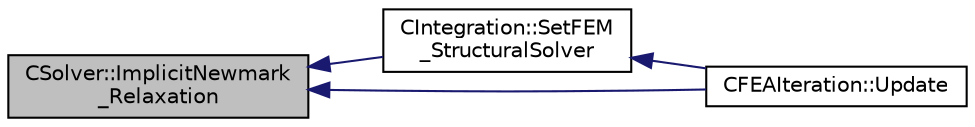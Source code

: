 digraph "CSolver::ImplicitNewmark_Relaxation"
{
  edge [fontname="Helvetica",fontsize="10",labelfontname="Helvetica",labelfontsize="10"];
  node [fontname="Helvetica",fontsize="10",shape=record];
  rankdir="LR";
  Node3664 [label="CSolver::ImplicitNewmark\l_Relaxation",height=0.2,width=0.4,color="black", fillcolor="grey75", style="filled", fontcolor="black"];
  Node3664 -> Node3665 [dir="back",color="midnightblue",fontsize="10",style="solid",fontname="Helvetica"];
  Node3665 [label="CIntegration::SetFEM\l_StructuralSolver",height=0.2,width=0.4,color="black", fillcolor="white", style="filled",URL="$class_c_integration.html#a4d86dc638a56058045a2f6168473cbce",tooltip="Save the structural solution at different time steps. "];
  Node3665 -> Node3666 [dir="back",color="midnightblue",fontsize="10",style="solid",fontname="Helvetica"];
  Node3666 [label="CFEAIteration::Update",height=0.2,width=0.4,color="black", fillcolor="white", style="filled",URL="$class_c_f_e_a_iteration.html#a333fe2537a8cfe7e3791a004f4d9fe83",tooltip="Updates the containers for the FEM system. "];
  Node3664 -> Node3666 [dir="back",color="midnightblue",fontsize="10",style="solid",fontname="Helvetica"];
}
